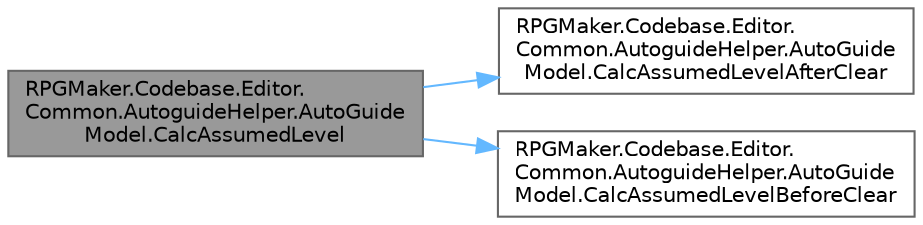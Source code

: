 digraph "RPGMaker.Codebase.Editor.Common.AutoguideHelper.AutoGuideModel.CalcAssumedLevel"
{
 // LATEX_PDF_SIZE
  bgcolor="transparent";
  edge [fontname=Helvetica,fontsize=10,labelfontname=Helvetica,labelfontsize=10];
  node [fontname=Helvetica,fontsize=10,shape=box,height=0.2,width=0.4];
  rankdir="LR";
  Node1 [id="Node000001",label="RPGMaker.Codebase.Editor.\lCommon.AutoguideHelper.AutoGuide\lModel.CalcAssumedLevel",height=0.2,width=0.4,color="gray40", fillcolor="grey60", style="filled", fontcolor="black",tooltip="😁 仮説レベル計算"];
  Node1 -> Node2 [id="edge1_Node000001_Node000002",color="steelblue1",style="solid",tooltip=" "];
  Node2 [id="Node000002",label="RPGMaker.Codebase.Editor.\lCommon.AutoguideHelper.AutoGuide\lModel.CalcAssumedLevelAfterClear",height=0.2,width=0.4,color="grey40", fillcolor="white", style="filled",URL="$dd/dfd/class_r_p_g_maker_1_1_codebase_1_1_editor_1_1_common_1_1_autoguide_helper_1_1_auto_guide_model.html#ab674a928daee48edebdb0431b4badbc5",tooltip="😁 クリアー後の仮説レベル計算"];
  Node1 -> Node3 [id="edge2_Node000001_Node000003",color="steelblue1",style="solid",tooltip=" "];
  Node3 [id="Node000003",label="RPGMaker.Codebase.Editor.\lCommon.AutoguideHelper.AutoGuide\lModel.CalcAssumedLevelBeforeClear",height=0.2,width=0.4,color="grey40", fillcolor="white", style="filled",URL="$dd/dfd/class_r_p_g_maker_1_1_codebase_1_1_editor_1_1_common_1_1_autoguide_helper_1_1_auto_guide_model.html#aa11e50c400f677befd4731ede3e6493c",tooltip="😁 クリアー後の仮想レベル計算"];
}
